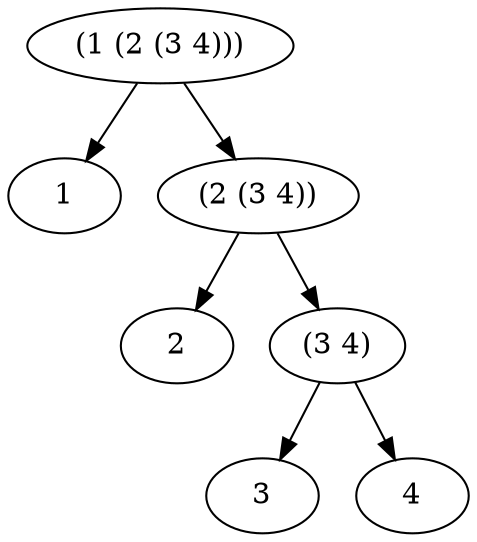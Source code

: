 digraph {
  /* root */
  r[label="(1 (2 (3 4)))"];

  /* depth 1 */
  re[label="1"];
  rd[label="(2 (3 4))"];
  r -> {re rd};

  /* depth 2 */
  rde[label="2"];
  rdd[label="(3 4)"];
  rd -> {rde rdd};

  /* depth 3 */
  rdde[label="3"];
  rddd[label="4"];
  rdd -> {rdde rddd};
}
